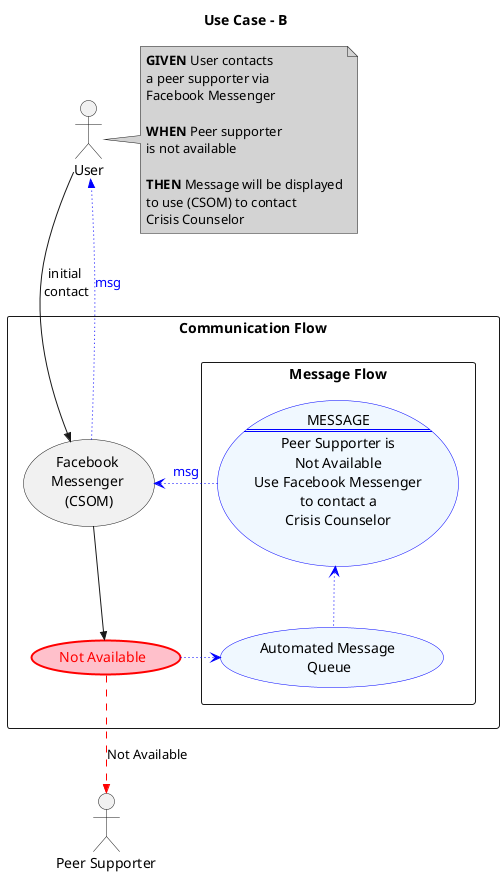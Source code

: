 'Diagram UI : https://www.planttext.com/
'Coding Documentation : https://plantuml.com/use-case-diagram#d50d8f9219a41435
@startuml
' skinparam actorStyle awesome

title Use Case - B

' PARTICIPANTS
actor :User: as user
actor :Peer Supporter: as ps

'GIVEN + WHEN + THEN
 note right of user #LightGrey
   <b>GIVEN</b> User contacts
   a peer supporter via
   Facebook Messenger

   <b>WHEN</b> Peer supporter
   is not available

   <b>THEN</b> Message will be displayed
   to use (CSOM) to contact
   Crisis Counselor
 end note

'WORKFLOW
rectangle "Communication Flow" as commflow {
  usecase "Facebook \nMessenger \n(CSOM)" as fm
  usecase "Not Available" as q #pink;line:red;line.bold;text:red

  rectangle "Message Flow" as msgflow {
    usecase "Automated Message \nQueue" as am #aliceblue;line:blue
    usecase message #aliceblue;line:blue as "
      MESSAGE
      ==
      Peer Supporter is
      Not Available
      Use Facebook Messenger
      to contact a
      Crisis Counselor"
  }
}

'INITIAL CONTACT
user -->> fm : initial \ncontact
fm -->> q
q -->> ps #red;line.dashed : Not Available

'NOT AVAILABLE
q -right-> am #blue;line.dotted
am -up-> message #blue;line.dotted
message -left-> fm #blue;line.dotted;text:blue : msg
fm -->> user #blue;line.dotted;text:blue : msg

@enduml
